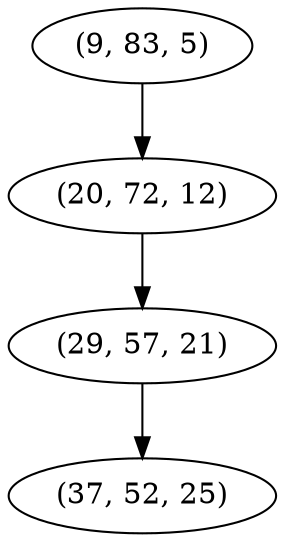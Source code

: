 digraph tree {
    "(9, 83, 5)";
    "(20, 72, 12)";
    "(29, 57, 21)";
    "(37, 52, 25)";
    "(9, 83, 5)" -> "(20, 72, 12)";
    "(20, 72, 12)" -> "(29, 57, 21)";
    "(29, 57, 21)" -> "(37, 52, 25)";
}
